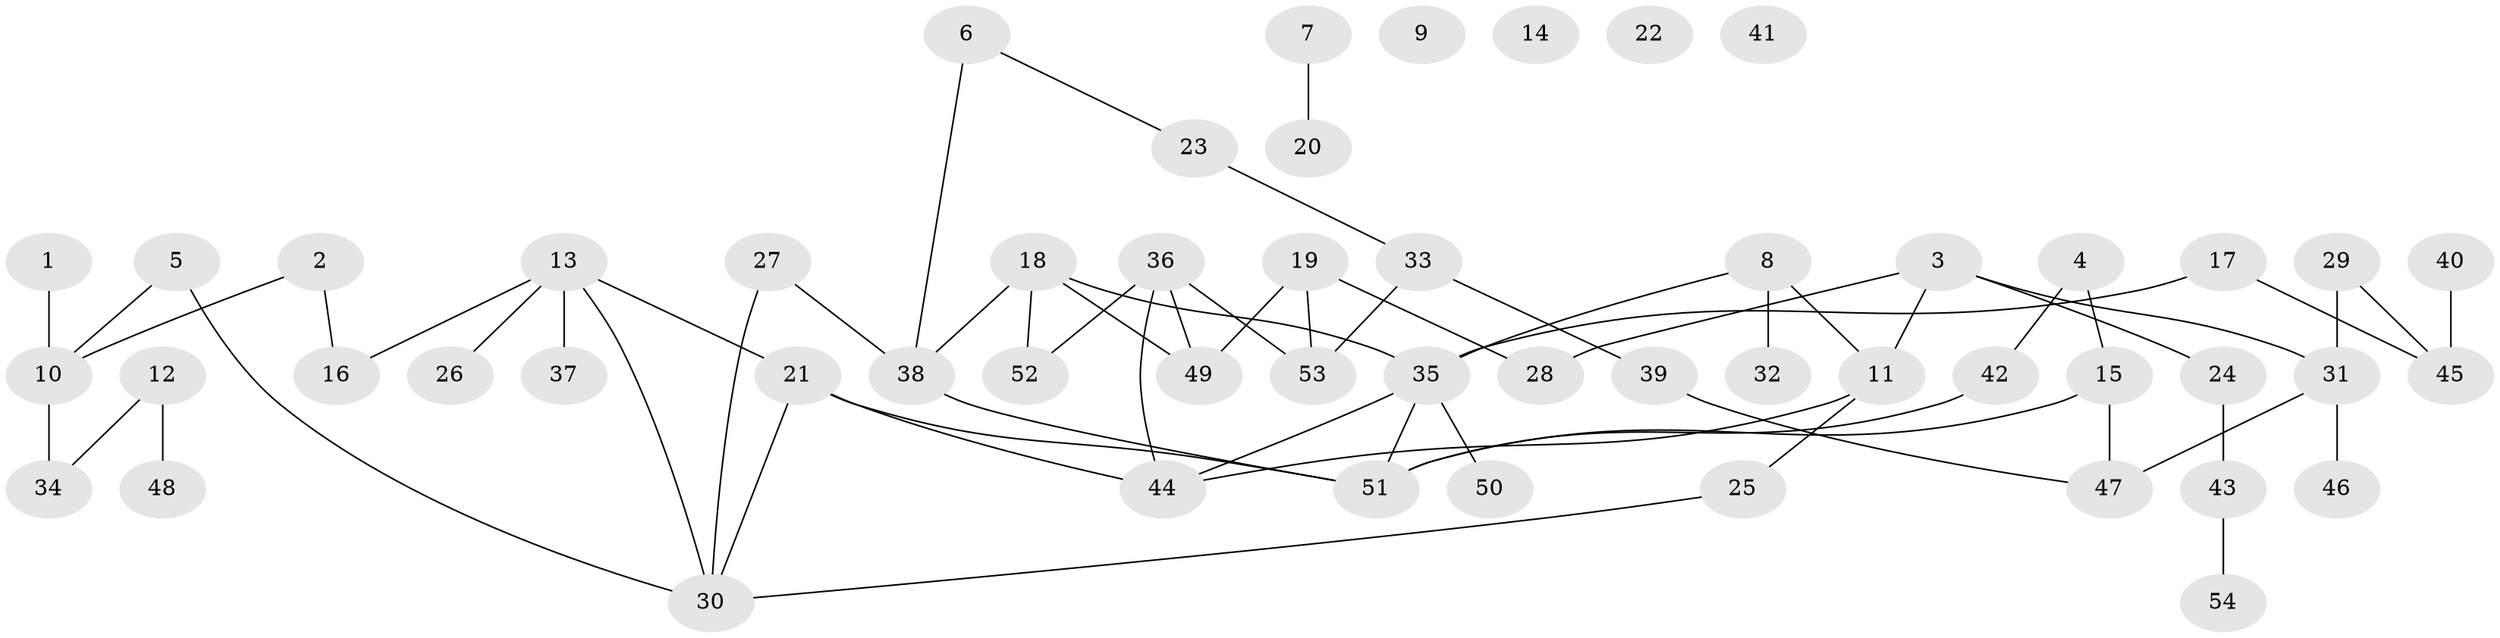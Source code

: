 // Generated by graph-tools (version 1.1) at 2025/00/03/09/25 03:00:40]
// undirected, 54 vertices, 64 edges
graph export_dot {
graph [start="1"]
  node [color=gray90,style=filled];
  1;
  2;
  3;
  4;
  5;
  6;
  7;
  8;
  9;
  10;
  11;
  12;
  13;
  14;
  15;
  16;
  17;
  18;
  19;
  20;
  21;
  22;
  23;
  24;
  25;
  26;
  27;
  28;
  29;
  30;
  31;
  32;
  33;
  34;
  35;
  36;
  37;
  38;
  39;
  40;
  41;
  42;
  43;
  44;
  45;
  46;
  47;
  48;
  49;
  50;
  51;
  52;
  53;
  54;
  1 -- 10;
  2 -- 10;
  2 -- 16;
  3 -- 11;
  3 -- 24;
  3 -- 28;
  3 -- 31;
  4 -- 15;
  4 -- 42;
  5 -- 10;
  5 -- 30;
  6 -- 23;
  6 -- 38;
  7 -- 20;
  8 -- 11;
  8 -- 32;
  8 -- 35;
  10 -- 34;
  11 -- 25;
  11 -- 44;
  12 -- 34;
  12 -- 48;
  13 -- 16;
  13 -- 21;
  13 -- 26;
  13 -- 30;
  13 -- 37;
  15 -- 47;
  15 -- 51;
  17 -- 35;
  17 -- 45;
  18 -- 35;
  18 -- 38;
  18 -- 49;
  18 -- 52;
  19 -- 28;
  19 -- 49;
  19 -- 53;
  21 -- 30;
  21 -- 44;
  21 -- 51;
  23 -- 33;
  24 -- 43;
  25 -- 30;
  27 -- 30;
  27 -- 38;
  29 -- 31;
  29 -- 45;
  31 -- 46;
  31 -- 47;
  33 -- 39;
  33 -- 53;
  35 -- 44;
  35 -- 50;
  35 -- 51;
  36 -- 44;
  36 -- 49;
  36 -- 52;
  36 -- 53;
  38 -- 51;
  39 -- 47;
  40 -- 45;
  42 -- 51;
  43 -- 54;
}
